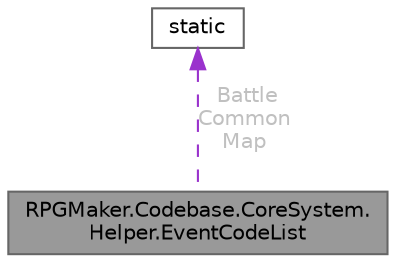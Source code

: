 digraph "RPGMaker.Codebase.CoreSystem.Helper.EventCodeList"
{
 // LATEX_PDF_SIZE
  bgcolor="transparent";
  edge [fontname=Helvetica,fontsize=10,labelfontname=Helvetica,labelfontsize=10];
  node [fontname=Helvetica,fontsize=10,shape=box,height=0.2,width=0.4];
  Node1 [id="Node000001",label="RPGMaker.Codebase.CoreSystem.\lHelper.EventCodeList",height=0.2,width=0.4,color="gray40", fillcolor="grey60", style="filled", fontcolor="black",tooltip="各画面（マップ、バトル）で利用できるイベントコマンド一覧をまとめたクラス"];
  Node2 -> Node1 [id="edge1_Node000001_Node000002",dir="back",color="darkorchid3",style="dashed",tooltip=" ",label=" Battle\nCommon\nMap",fontcolor="grey" ];
  Node2 [id="Node000002",label="static",height=0.2,width=0.4,color="gray40", fillcolor="white", style="filled",tooltip=" "];
}

